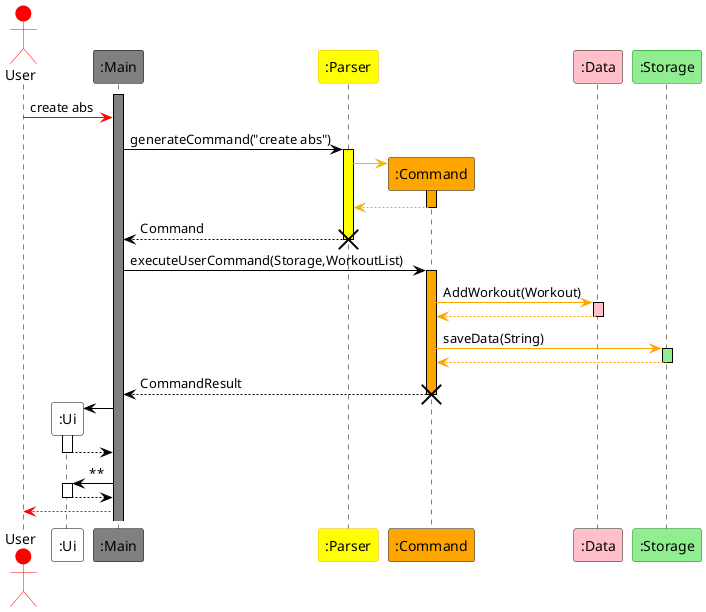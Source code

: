 @startuml
hide stereotype
skinparam shadowing false

skinparam sequence {
    BorderColor Black
    LifeLineBorderColor Black
    ActorBorderColor Red
    ParticipantBorderColor<<main>> Black
    ParticipantBorderColor<<parser>> #edba02
    ParticipantBorderColor<<storage>> #Green
}

actor User #Red
participant ":Ui" as Ui <<main>> #White
participant ":Main" as Main <<main>> #Grey
participant ":Parser" as Parser <<parser>> #Yellow
participant ":Command" as Command <<command>> #Orange
participant ":Data" as Data #Pink
participant ":Storage" as Storage <<storage>> #LightGreen
activate Main #Grey

User -[#Red]> Main : create abs
'create Parser
'Main -[#Black]> Parser
'activate Parser #Yellow
'Parser -[#Black]-> Main
deactivate Parser
Main -[#Black]> Parser : generateCommand("create abs")
activate Parser #Yellow
create Command
Parser -[#edba02]> Command
activate Command #Orange
Command --[#edba02]> Parser
deactivate Command
Parser --[#Black]> Main : Command 
deactivate Parser
destroy Parser

Main -[#Black]> Command : executeUserCommand(Storage,WorkoutList) 
activate Command #Orange
Command -[#Orange]> Data : AddWorkout(Workout)
activate Data #Pink
Data -[#Orange]-> Command
deactivate Data
Command -[#Orange]> Storage : saveData(String)
activate Storage #LightGreen
Storage -[#Orange]-> Command
deactivate Storage
Command -[#Black]-> Main : CommandResult
deactivate Command
destroy Command

create Ui
Main -[#Black]> Ui
activate Ui
Ui --[#Black]> Main
deactivate Ui
Main -[#Black]> Ui : **
activate Ui
Ui -[#Black]-> Main
deactivate Ui 
Main -[#Red]-> User

@enduml